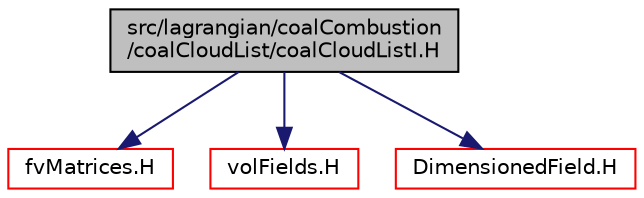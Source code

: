 digraph "src/lagrangian/coalCombustion/coalCloudList/coalCloudListI.H"
{
  bgcolor="transparent";
  edge [fontname="Helvetica",fontsize="10",labelfontname="Helvetica",labelfontsize="10"];
  node [fontname="Helvetica",fontsize="10",shape=record];
  Node0 [label="src/lagrangian/coalCombustion\l/coalCloudList/coalCloudListI.H",height=0.2,width=0.4,color="black", fillcolor="grey75", style="filled", fontcolor="black"];
  Node0 -> Node1 [color="midnightblue",fontsize="10",style="solid",fontname="Helvetica"];
  Node1 [label="fvMatrices.H",height=0.2,width=0.4,color="red",URL="$a03458.html",tooltip="A special matrix type and solver, designed for finite volume solutions of scalar equations. "];
  Node0 -> Node76 [color="midnightblue",fontsize="10",style="solid",fontname="Helvetica"];
  Node76 [label="volFields.H",height=0.2,width=0.4,color="red",URL="$a02912.html"];
  Node0 -> Node156 [color="midnightblue",fontsize="10",style="solid",fontname="Helvetica"];
  Node156 [label="DimensionedField.H",height=0.2,width=0.4,color="red",URL="$a10124.html"];
}

